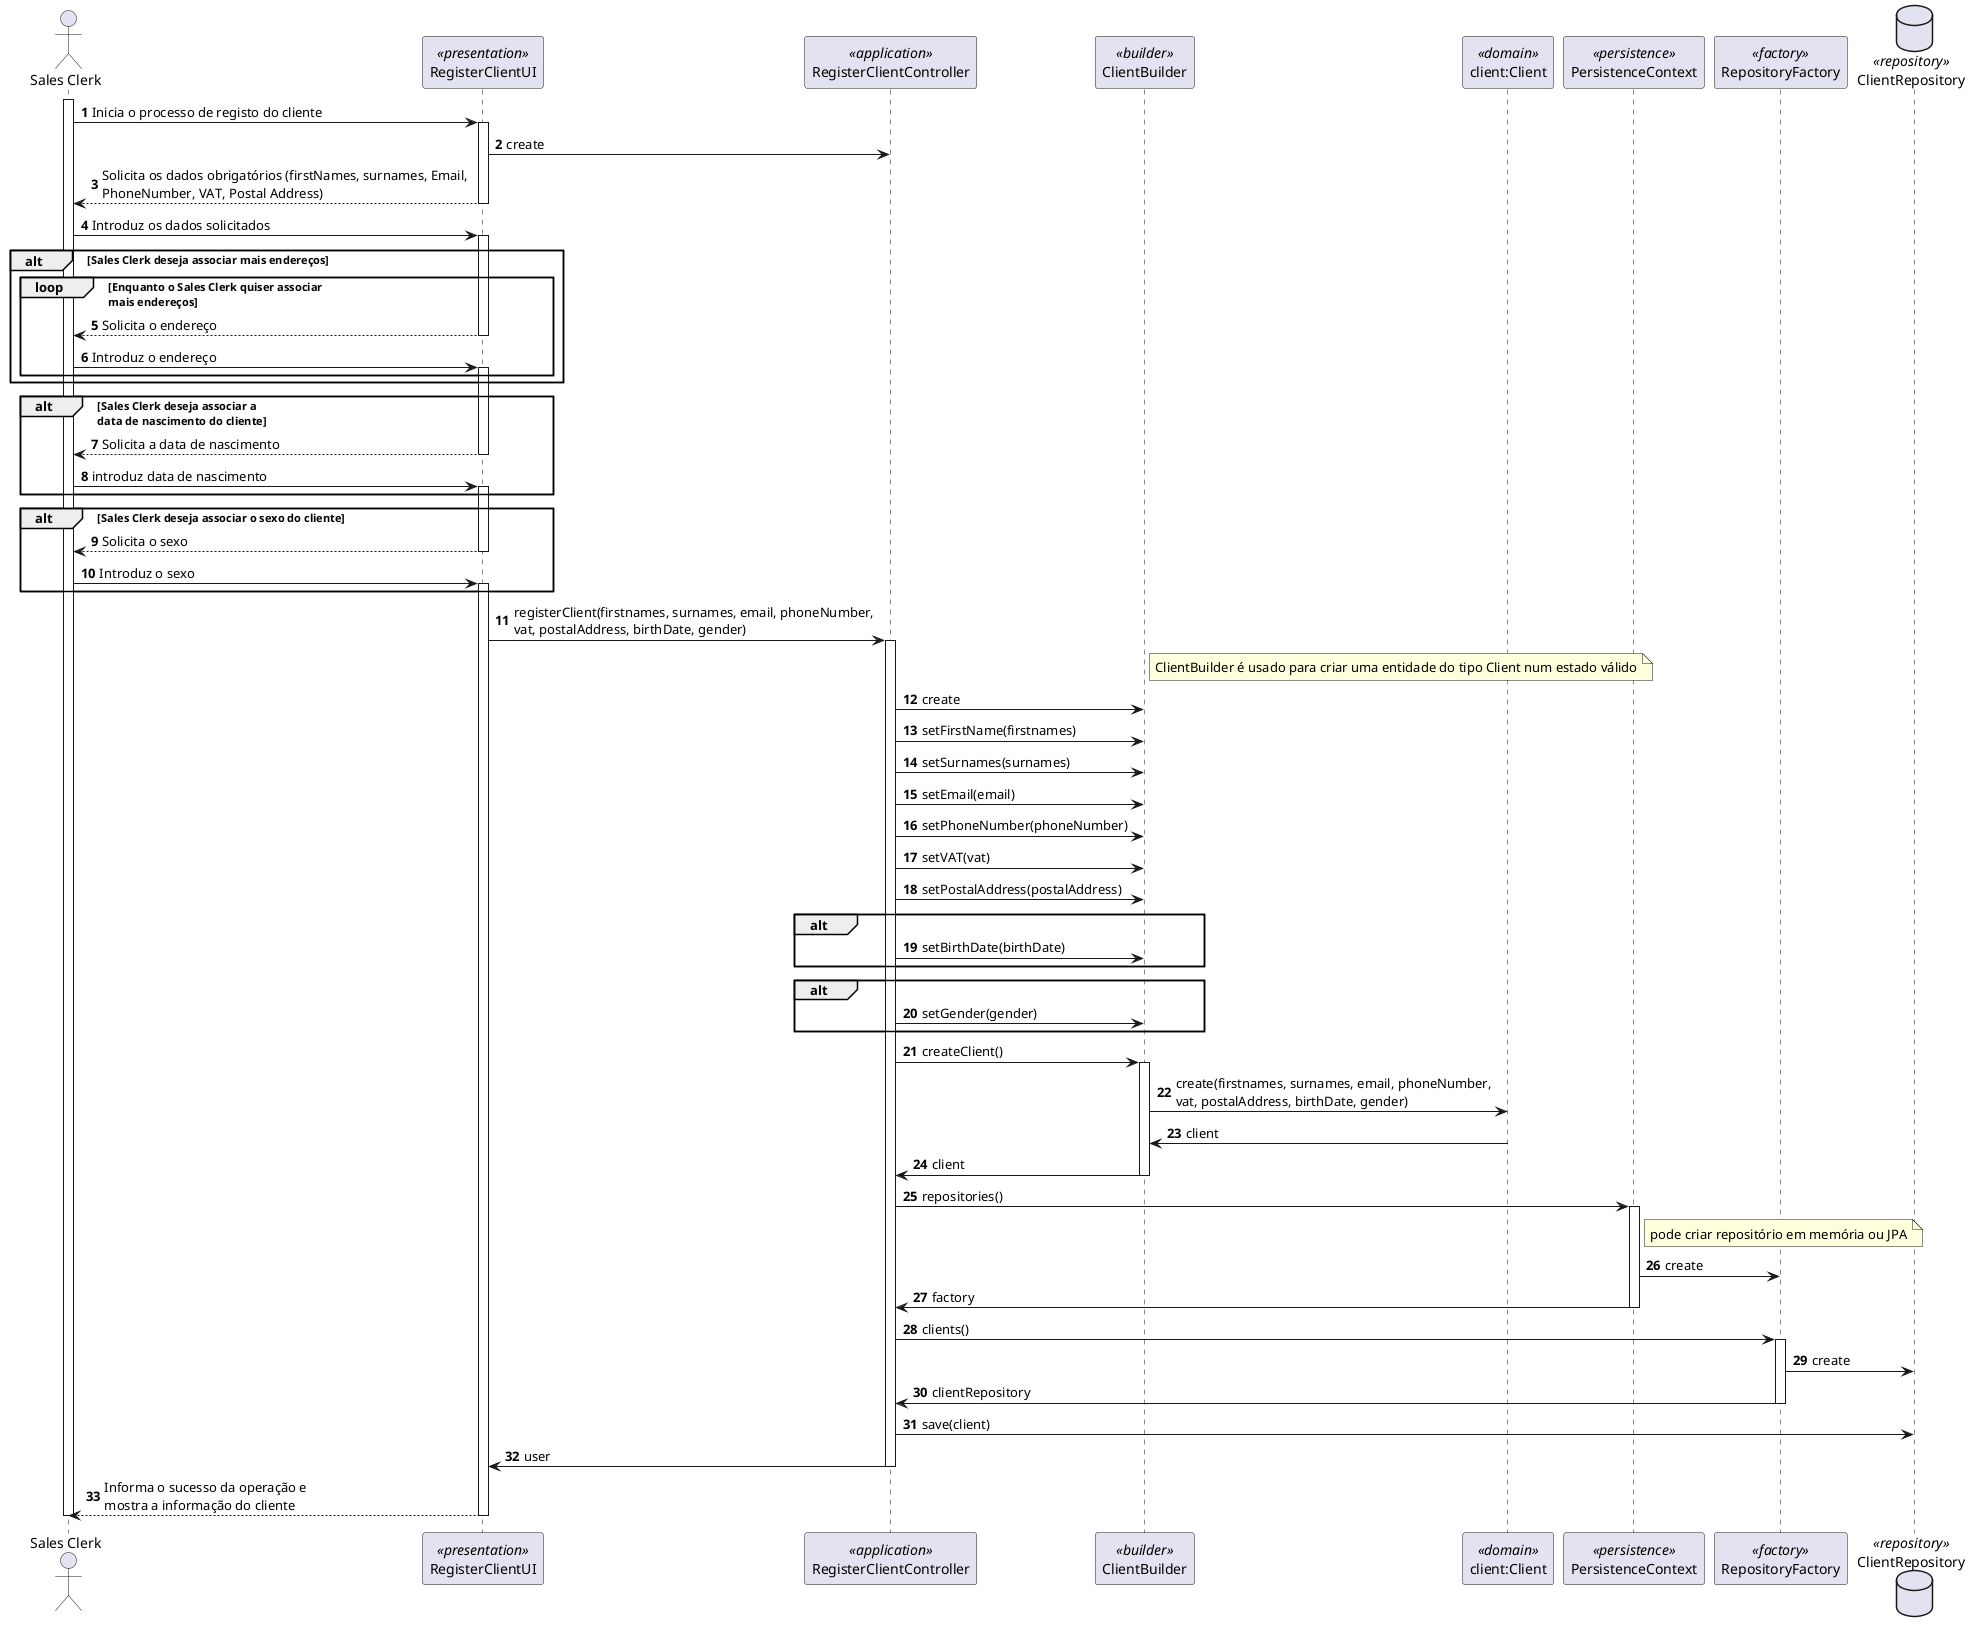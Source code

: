 @startuml

autonumber
actor "Sales Clerk" as SC
participant RegisterClientUI as UI <<presentation>>
participant RegisterClientController as Controller <<application>>
participant ClientBuilder as Builder <<builder>>
participant "client:Client" as Domain <<domain>>
participant PersistenceContext as Persistence <<persistence>>
participant RepositoryFactory as Factory <<factory>>
database ClientRepository as Repository <<repository>>

activate SC
SC -> UI : Inicia o processo de registo do cliente
activate UI
UI -> Controller: create
UI --> SC : Solicita os dados obrigatórios (firstNames, surnames, Email, \nPhoneNumber, VAT, Postal Address)
deactivate UI
SC -> UI : Introduz os dados solicitados
activate UI



alt Sales Clerk deseja associar mais endereços
loop Enquanto o Sales Clerk quiser associar \nmais endereços
UI --> SC : Solicita o endereço
deactivate UI


SC -> UI : Introduz o endereço
activate UI
end
end
alt Sales Clerk deseja associar a \ndata de nascimento do cliente
activate UI
UI --> SC : Solicita a data de nascimento
deactivate UI
SC -> UI : introduz data de nascimento
activate UI
end
alt Sales Clerk deseja associar o sexo do cliente
UI --> SC : Solicita o sexo
deactivate UI
SC -> UI : Introduz o sexo
activate UI
end
UI -> Controller: registerClient(firstnames, surnames, email, phoneNumber,\nvat, postalAddress, birthDate, gender)
activate Controller
note right of Builder:ClientBuilder é usado para criar uma entidade do tipo Client num estado válido
Controller -> Builder: create
Controller -> Builder:setFirstName(firstnames)
Controller -> Builder:setSurnames(surnames)
Controller -> Builder:setEmail(email)
Controller -> Builder:setPhoneNumber(phoneNumber)
Controller -> Builder:setVAT(vat)
Controller -> Builder:setPostalAddress(postalAddress)
alt
    Controller -> Builder:setBirthDate(birthDate)
end
alt
    Controller -> Builder:setGender(gender)
end
Controller -> Builder:createClient()
activate Builder
Builder -> Domain: create(firstnames, surnames, email, phoneNumber,\nvat, postalAddress, birthDate, gender)
Domain->Builder: client
Builder -> Controller:client
deactivate Builder
Controller -> Persistence: repositories()
activate Persistence
note right of Persistence: pode criar repositório em memória ou JPA
Persistence -> Factory: create
Persistence -> Controller: factory
deactivate Persistence
Controller -> Factory: clients()
activate Factory
Factory -> Repository: create
Factory -> Controller: clientRepository
deactivate Factory
Controller->Repository:save(client)
Controller->UI: user
deactivate Controller
UI --> SC : Informa o sucesso da operação e \nmostra a informação do cliente
deactivate UI
deactivate SC



@enduml